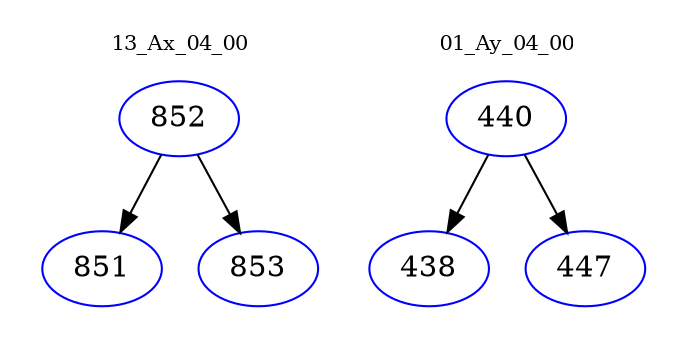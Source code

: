 digraph{
subgraph cluster_0 {
color = white
label = "13_Ax_04_00";
fontsize=10;
T0_852 [label="852", color="blue"]
T0_852 -> T0_851 [color="black"]
T0_851 [label="851", color="blue"]
T0_852 -> T0_853 [color="black"]
T0_853 [label="853", color="blue"]
}
subgraph cluster_1 {
color = white
label = "01_Ay_04_00";
fontsize=10;
T1_440 [label="440", color="blue"]
T1_440 -> T1_438 [color="black"]
T1_438 [label="438", color="blue"]
T1_440 -> T1_447 [color="black"]
T1_447 [label="447", color="blue"]
}
}
